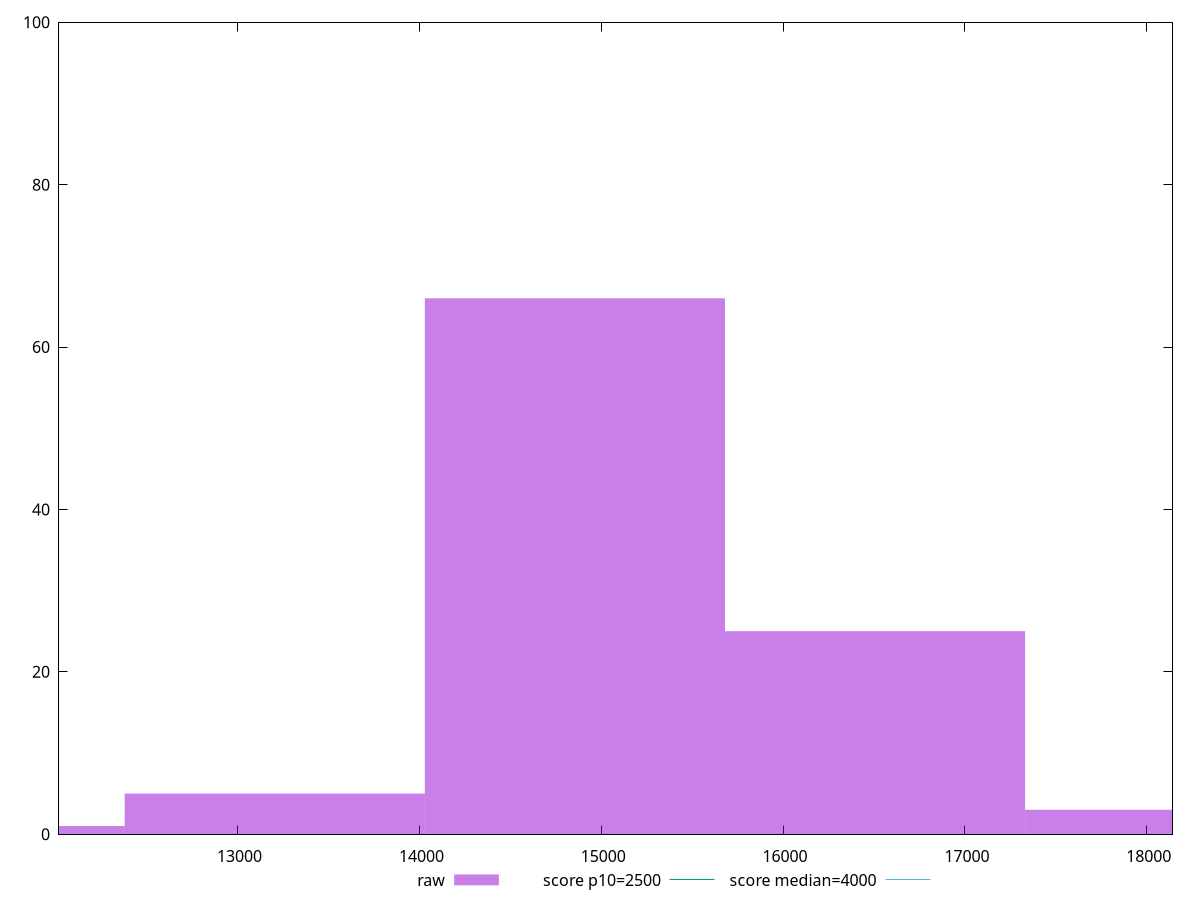 reset

$raw <<EOF
11554.00343806063 1
14855.147277506527 66
16505.719197229475 25
13204.575357783579 5
18156.29111695242 3
EOF

set key outside below
set boxwidth 1650.5719197229473
set xrange [12018.123499999998:18141.322]
set yrange [0:100]
set trange [0:100]
set style fill transparent solid 0.5 noborder

set parametric
set terminal svg size 640, 490 enhanced background rgb 'white'
set output "report_00015_2021-02-09T16-11-33.973Z/largest-contentful-paint/samples/pages+cached/raw/histogram.svg"

plot $raw title "raw" with boxes, \
     2500,t title "score p10=2500", \
     4000,t title "score median=4000"

reset
